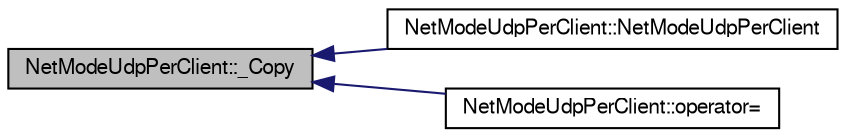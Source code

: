 digraph G
{
  edge [fontname="FreeSans",fontsize="10",labelfontname="FreeSans",labelfontsize="10"];
  node [fontname="FreeSans",fontsize="10",shape=record];
  rankdir=LR;
  Node1 [label="NetModeUdpPerClient::_Copy",height=0.2,width=0.4,color="black", fillcolor="grey75", style="filled" fontcolor="black"];
  Node1 -> Node2 [dir=back,color="midnightblue",fontsize="10",style="solid",fontname="FreeSans"];
  Node2 [label="NetModeUdpPerClient::NetModeUdpPerClient",height=0.2,width=0.4,color="black", fillcolor="white", style="filled",URL="$class_net_mode_udp_per_client.html#ad2a548a659865d79e946c38b1a32c6f9"];
  Node1 -> Node3 [dir=back,color="midnightblue",fontsize="10",style="solid",fontname="FreeSans"];
  Node3 [label="NetModeUdpPerClient::operator=",height=0.2,width=0.4,color="black", fillcolor="white", style="filled",URL="$class_net_mode_udp_per_client.html#a5597847c3bea6af583c3b72eaa722cc8"];
}

